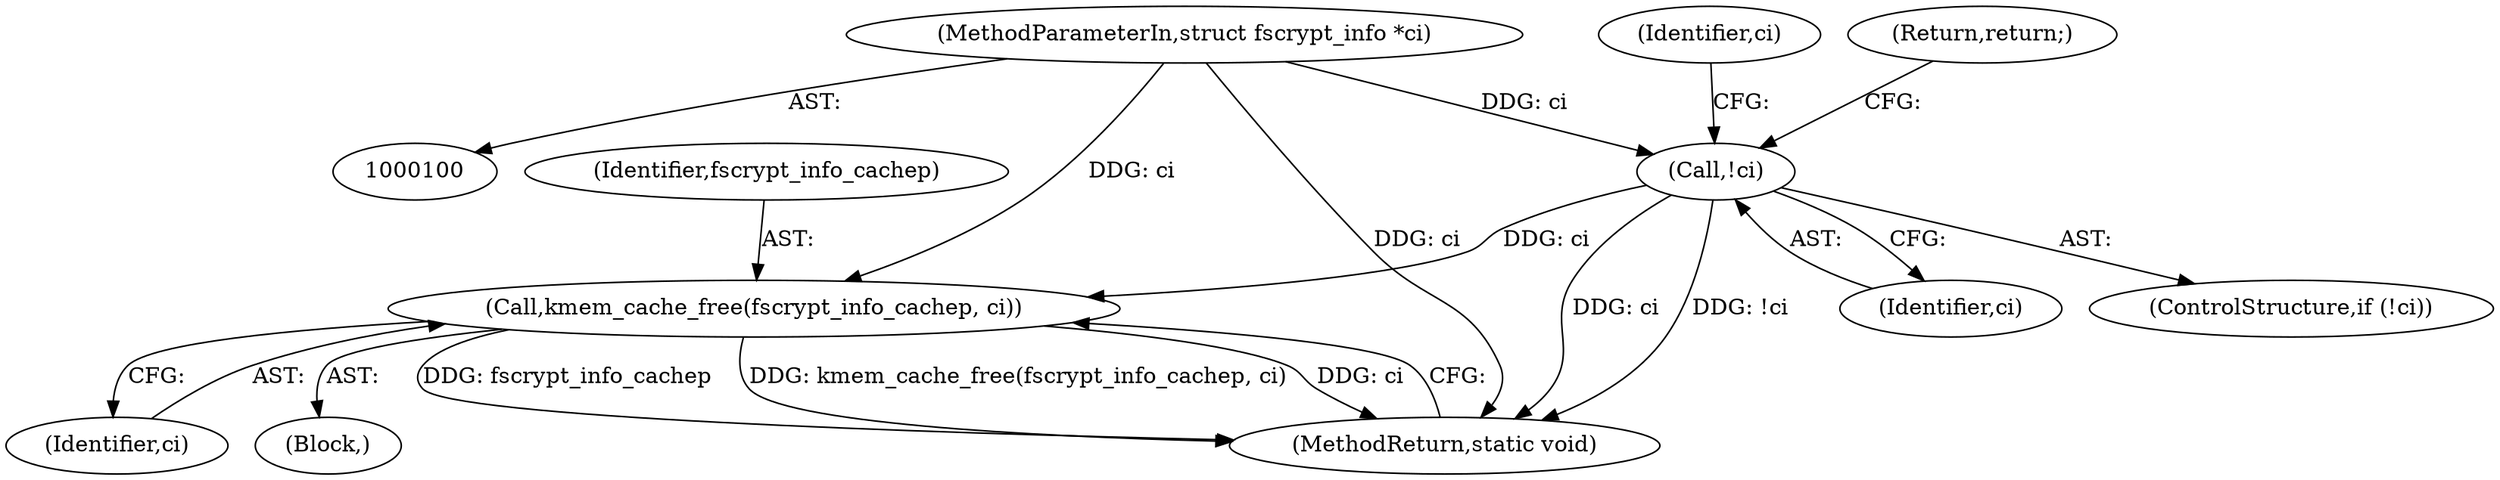 digraph "0_linux_1b53cf9815bb4744958d41f3795d5d5a1d365e2d_3@pointer" {
"1000101" [label="(MethodParameterIn,struct fscrypt_info *ci)"];
"1000104" [label="(Call,!ci)"];
"1000111" [label="(Call,kmem_cache_free(fscrypt_info_cachep, ci))"];
"1000104" [label="(Call,!ci)"];
"1000114" [label="(MethodReturn,static void)"];
"1000111" [label="(Call,kmem_cache_free(fscrypt_info_cachep, ci))"];
"1000109" [label="(Identifier,ci)"];
"1000112" [label="(Identifier,fscrypt_info_cachep)"];
"1000105" [label="(Identifier,ci)"];
"1000113" [label="(Identifier,ci)"];
"1000103" [label="(ControlStructure,if (!ci))"];
"1000106" [label="(Return,return;)"];
"1000101" [label="(MethodParameterIn,struct fscrypt_info *ci)"];
"1000102" [label="(Block,)"];
"1000101" -> "1000100"  [label="AST: "];
"1000101" -> "1000114"  [label="DDG: ci"];
"1000101" -> "1000104"  [label="DDG: ci"];
"1000101" -> "1000111"  [label="DDG: ci"];
"1000104" -> "1000103"  [label="AST: "];
"1000104" -> "1000105"  [label="CFG: "];
"1000105" -> "1000104"  [label="AST: "];
"1000106" -> "1000104"  [label="CFG: "];
"1000109" -> "1000104"  [label="CFG: "];
"1000104" -> "1000114"  [label="DDG: !ci"];
"1000104" -> "1000114"  [label="DDG: ci"];
"1000104" -> "1000111"  [label="DDG: ci"];
"1000111" -> "1000102"  [label="AST: "];
"1000111" -> "1000113"  [label="CFG: "];
"1000112" -> "1000111"  [label="AST: "];
"1000113" -> "1000111"  [label="AST: "];
"1000114" -> "1000111"  [label="CFG: "];
"1000111" -> "1000114"  [label="DDG: fscrypt_info_cachep"];
"1000111" -> "1000114"  [label="DDG: kmem_cache_free(fscrypt_info_cachep, ci)"];
"1000111" -> "1000114"  [label="DDG: ci"];
}
